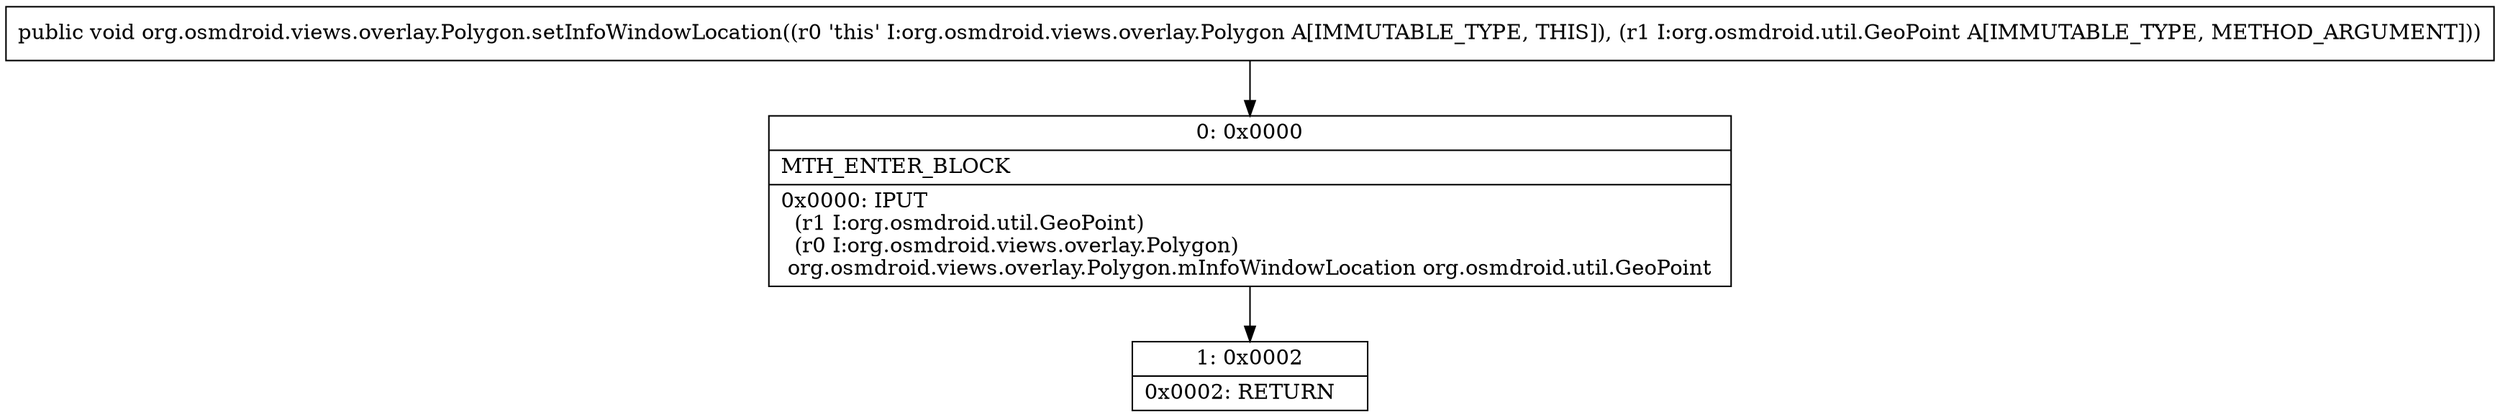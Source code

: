 digraph "CFG fororg.osmdroid.views.overlay.Polygon.setInfoWindowLocation(Lorg\/osmdroid\/util\/GeoPoint;)V" {
Node_0 [shape=record,label="{0\:\ 0x0000|MTH_ENTER_BLOCK\l|0x0000: IPUT  \l  (r1 I:org.osmdroid.util.GeoPoint)\l  (r0 I:org.osmdroid.views.overlay.Polygon)\l org.osmdroid.views.overlay.Polygon.mInfoWindowLocation org.osmdroid.util.GeoPoint \l}"];
Node_1 [shape=record,label="{1\:\ 0x0002|0x0002: RETURN   \l}"];
MethodNode[shape=record,label="{public void org.osmdroid.views.overlay.Polygon.setInfoWindowLocation((r0 'this' I:org.osmdroid.views.overlay.Polygon A[IMMUTABLE_TYPE, THIS]), (r1 I:org.osmdroid.util.GeoPoint A[IMMUTABLE_TYPE, METHOD_ARGUMENT])) }"];
MethodNode -> Node_0;
Node_0 -> Node_1;
}

